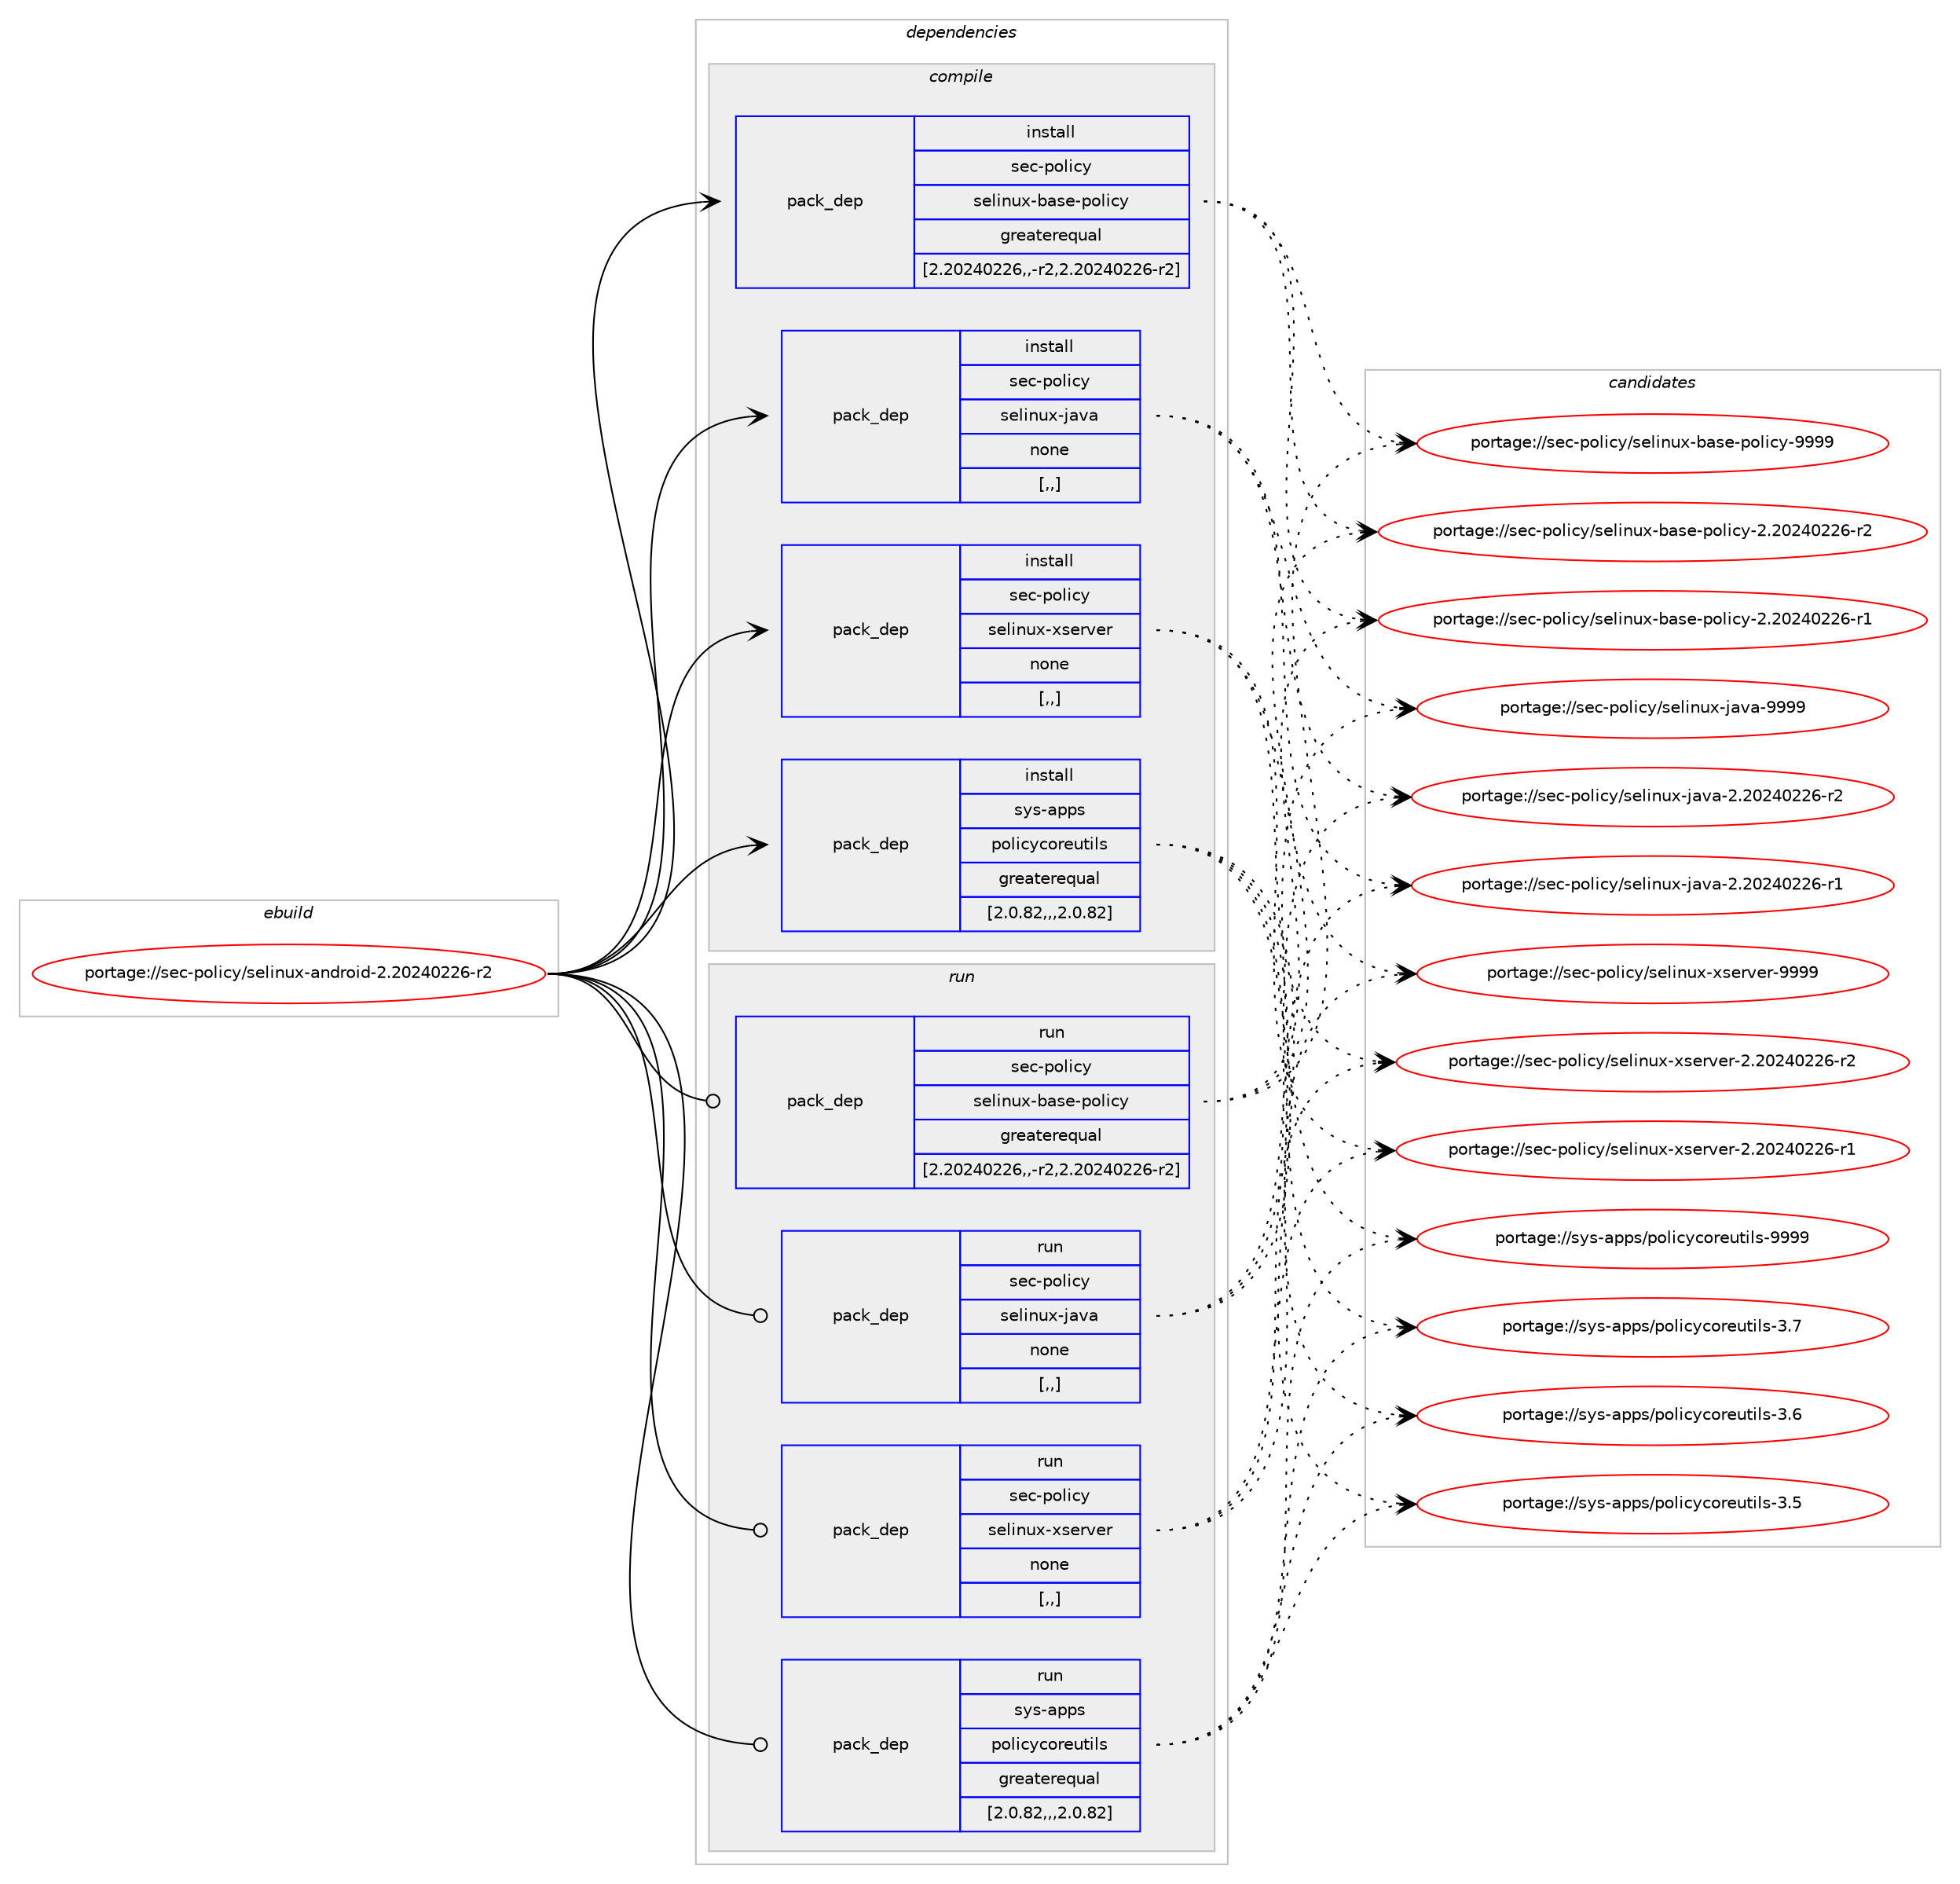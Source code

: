 digraph prolog {

# *************
# Graph options
# *************

newrank=true;
concentrate=true;
compound=true;
graph [rankdir=LR,fontname=Helvetica,fontsize=10,ranksep=1.5];#, ranksep=2.5, nodesep=0.2];
edge  [arrowhead=vee];
node  [fontname=Helvetica,fontsize=10];

# **********
# The ebuild
# **********

subgraph cluster_leftcol {
color=gray;
label=<<i>ebuild</i>>;
id [label="portage://sec-policy/selinux-android-2.20240226-r2", color=red, width=4, href="../sec-policy/selinux-android-2.20240226-r2.svg"];
}

# ****************
# The dependencies
# ****************

subgraph cluster_midcol {
color=gray;
label=<<i>dependencies</i>>;
subgraph cluster_compile {
fillcolor="#eeeeee";
style=filled;
label=<<i>compile</i>>;
subgraph pack301782 {
dependency415040 [label=<<TABLE BORDER="0" CELLBORDER="1" CELLSPACING="0" CELLPADDING="4" WIDTH="220"><TR><TD ROWSPAN="6" CELLPADDING="30">pack_dep</TD></TR><TR><TD WIDTH="110">install</TD></TR><TR><TD>sec-policy</TD></TR><TR><TD>selinux-base-policy</TD></TR><TR><TD>greaterequal</TD></TR><TR><TD>[2.20240226,,-r2,2.20240226-r2]</TD></TR></TABLE>>, shape=none, color=blue];
}
id:e -> dependency415040:w [weight=20,style="solid",arrowhead="vee"];
subgraph pack301783 {
dependency415041 [label=<<TABLE BORDER="0" CELLBORDER="1" CELLSPACING="0" CELLPADDING="4" WIDTH="220"><TR><TD ROWSPAN="6" CELLPADDING="30">pack_dep</TD></TR><TR><TD WIDTH="110">install</TD></TR><TR><TD>sec-policy</TD></TR><TR><TD>selinux-java</TD></TR><TR><TD>none</TD></TR><TR><TD>[,,]</TD></TR></TABLE>>, shape=none, color=blue];
}
id:e -> dependency415041:w [weight=20,style="solid",arrowhead="vee"];
subgraph pack301784 {
dependency415042 [label=<<TABLE BORDER="0" CELLBORDER="1" CELLSPACING="0" CELLPADDING="4" WIDTH="220"><TR><TD ROWSPAN="6" CELLPADDING="30">pack_dep</TD></TR><TR><TD WIDTH="110">install</TD></TR><TR><TD>sec-policy</TD></TR><TR><TD>selinux-xserver</TD></TR><TR><TD>none</TD></TR><TR><TD>[,,]</TD></TR></TABLE>>, shape=none, color=blue];
}
id:e -> dependency415042:w [weight=20,style="solid",arrowhead="vee"];
subgraph pack301785 {
dependency415043 [label=<<TABLE BORDER="0" CELLBORDER="1" CELLSPACING="0" CELLPADDING="4" WIDTH="220"><TR><TD ROWSPAN="6" CELLPADDING="30">pack_dep</TD></TR><TR><TD WIDTH="110">install</TD></TR><TR><TD>sys-apps</TD></TR><TR><TD>policycoreutils</TD></TR><TR><TD>greaterequal</TD></TR><TR><TD>[2.0.82,,,2.0.82]</TD></TR></TABLE>>, shape=none, color=blue];
}
id:e -> dependency415043:w [weight=20,style="solid",arrowhead="vee"];
}
subgraph cluster_compileandrun {
fillcolor="#eeeeee";
style=filled;
label=<<i>compile and run</i>>;
}
subgraph cluster_run {
fillcolor="#eeeeee";
style=filled;
label=<<i>run</i>>;
subgraph pack301786 {
dependency415044 [label=<<TABLE BORDER="0" CELLBORDER="1" CELLSPACING="0" CELLPADDING="4" WIDTH="220"><TR><TD ROWSPAN="6" CELLPADDING="30">pack_dep</TD></TR><TR><TD WIDTH="110">run</TD></TR><TR><TD>sec-policy</TD></TR><TR><TD>selinux-base-policy</TD></TR><TR><TD>greaterequal</TD></TR><TR><TD>[2.20240226,,-r2,2.20240226-r2]</TD></TR></TABLE>>, shape=none, color=blue];
}
id:e -> dependency415044:w [weight=20,style="solid",arrowhead="odot"];
subgraph pack301787 {
dependency415045 [label=<<TABLE BORDER="0" CELLBORDER="1" CELLSPACING="0" CELLPADDING="4" WIDTH="220"><TR><TD ROWSPAN="6" CELLPADDING="30">pack_dep</TD></TR><TR><TD WIDTH="110">run</TD></TR><TR><TD>sec-policy</TD></TR><TR><TD>selinux-java</TD></TR><TR><TD>none</TD></TR><TR><TD>[,,]</TD></TR></TABLE>>, shape=none, color=blue];
}
id:e -> dependency415045:w [weight=20,style="solid",arrowhead="odot"];
subgraph pack301788 {
dependency415046 [label=<<TABLE BORDER="0" CELLBORDER="1" CELLSPACING="0" CELLPADDING="4" WIDTH="220"><TR><TD ROWSPAN="6" CELLPADDING="30">pack_dep</TD></TR><TR><TD WIDTH="110">run</TD></TR><TR><TD>sec-policy</TD></TR><TR><TD>selinux-xserver</TD></TR><TR><TD>none</TD></TR><TR><TD>[,,]</TD></TR></TABLE>>, shape=none, color=blue];
}
id:e -> dependency415046:w [weight=20,style="solid",arrowhead="odot"];
subgraph pack301789 {
dependency415047 [label=<<TABLE BORDER="0" CELLBORDER="1" CELLSPACING="0" CELLPADDING="4" WIDTH="220"><TR><TD ROWSPAN="6" CELLPADDING="30">pack_dep</TD></TR><TR><TD WIDTH="110">run</TD></TR><TR><TD>sys-apps</TD></TR><TR><TD>policycoreutils</TD></TR><TR><TD>greaterequal</TD></TR><TR><TD>[2.0.82,,,2.0.82]</TD></TR></TABLE>>, shape=none, color=blue];
}
id:e -> dependency415047:w [weight=20,style="solid",arrowhead="odot"];
}
}

# **************
# The candidates
# **************

subgraph cluster_choices {
rank=same;
color=gray;
label=<<i>candidates</i>>;

subgraph choice301782 {
color=black;
nodesep=1;
choice1151019945112111108105991214711510110810511011712045989711510145112111108105991214557575757 [label="portage://sec-policy/selinux-base-policy-9999", color=red, width=4,href="../sec-policy/selinux-base-policy-9999.svg"];
choice11510199451121111081059912147115101108105110117120459897115101451121111081059912145504650485052485050544511450 [label="portage://sec-policy/selinux-base-policy-2.20240226-r2", color=red, width=4,href="../sec-policy/selinux-base-policy-2.20240226-r2.svg"];
choice11510199451121111081059912147115101108105110117120459897115101451121111081059912145504650485052485050544511449 [label="portage://sec-policy/selinux-base-policy-2.20240226-r1", color=red, width=4,href="../sec-policy/selinux-base-policy-2.20240226-r1.svg"];
dependency415040:e -> choice1151019945112111108105991214711510110810511011712045989711510145112111108105991214557575757:w [style=dotted,weight="100"];
dependency415040:e -> choice11510199451121111081059912147115101108105110117120459897115101451121111081059912145504650485052485050544511450:w [style=dotted,weight="100"];
dependency415040:e -> choice11510199451121111081059912147115101108105110117120459897115101451121111081059912145504650485052485050544511449:w [style=dotted,weight="100"];
}
subgraph choice301783 {
color=black;
nodesep=1;
choice115101994511211110810599121471151011081051101171204510697118974557575757 [label="portage://sec-policy/selinux-java-9999", color=red, width=4,href="../sec-policy/selinux-java-9999.svg"];
choice1151019945112111108105991214711510110810511011712045106971189745504650485052485050544511450 [label="portage://sec-policy/selinux-java-2.20240226-r2", color=red, width=4,href="../sec-policy/selinux-java-2.20240226-r2.svg"];
choice1151019945112111108105991214711510110810511011712045106971189745504650485052485050544511449 [label="portage://sec-policy/selinux-java-2.20240226-r1", color=red, width=4,href="../sec-policy/selinux-java-2.20240226-r1.svg"];
dependency415041:e -> choice115101994511211110810599121471151011081051101171204510697118974557575757:w [style=dotted,weight="100"];
dependency415041:e -> choice1151019945112111108105991214711510110810511011712045106971189745504650485052485050544511450:w [style=dotted,weight="100"];
dependency415041:e -> choice1151019945112111108105991214711510110810511011712045106971189745504650485052485050544511449:w [style=dotted,weight="100"];
}
subgraph choice301784 {
color=black;
nodesep=1;
choice11510199451121111081059912147115101108105110117120451201151011141181011144557575757 [label="portage://sec-policy/selinux-xserver-9999", color=red, width=4,href="../sec-policy/selinux-xserver-9999.svg"];
choice115101994511211110810599121471151011081051101171204512011510111411810111445504650485052485050544511450 [label="portage://sec-policy/selinux-xserver-2.20240226-r2", color=red, width=4,href="../sec-policy/selinux-xserver-2.20240226-r2.svg"];
choice115101994511211110810599121471151011081051101171204512011510111411810111445504650485052485050544511449 [label="portage://sec-policy/selinux-xserver-2.20240226-r1", color=red, width=4,href="../sec-policy/selinux-xserver-2.20240226-r1.svg"];
dependency415042:e -> choice11510199451121111081059912147115101108105110117120451201151011141181011144557575757:w [style=dotted,weight="100"];
dependency415042:e -> choice115101994511211110810599121471151011081051101171204512011510111411810111445504650485052485050544511450:w [style=dotted,weight="100"];
dependency415042:e -> choice115101994511211110810599121471151011081051101171204512011510111411810111445504650485052485050544511449:w [style=dotted,weight="100"];
}
subgraph choice301785 {
color=black;
nodesep=1;
choice11512111545971121121154711211110810599121991111141011171161051081154557575757 [label="portage://sys-apps/policycoreutils-9999", color=red, width=4,href="../sys-apps/policycoreutils-9999.svg"];
choice115121115459711211211547112111108105991219911111410111711610510811545514655 [label="portage://sys-apps/policycoreutils-3.7", color=red, width=4,href="../sys-apps/policycoreutils-3.7.svg"];
choice115121115459711211211547112111108105991219911111410111711610510811545514654 [label="portage://sys-apps/policycoreutils-3.6", color=red, width=4,href="../sys-apps/policycoreutils-3.6.svg"];
choice115121115459711211211547112111108105991219911111410111711610510811545514653 [label="portage://sys-apps/policycoreutils-3.5", color=red, width=4,href="../sys-apps/policycoreutils-3.5.svg"];
dependency415043:e -> choice11512111545971121121154711211110810599121991111141011171161051081154557575757:w [style=dotted,weight="100"];
dependency415043:e -> choice115121115459711211211547112111108105991219911111410111711610510811545514655:w [style=dotted,weight="100"];
dependency415043:e -> choice115121115459711211211547112111108105991219911111410111711610510811545514654:w [style=dotted,weight="100"];
dependency415043:e -> choice115121115459711211211547112111108105991219911111410111711610510811545514653:w [style=dotted,weight="100"];
}
subgraph choice301786 {
color=black;
nodesep=1;
choice1151019945112111108105991214711510110810511011712045989711510145112111108105991214557575757 [label="portage://sec-policy/selinux-base-policy-9999", color=red, width=4,href="../sec-policy/selinux-base-policy-9999.svg"];
choice11510199451121111081059912147115101108105110117120459897115101451121111081059912145504650485052485050544511450 [label="portage://sec-policy/selinux-base-policy-2.20240226-r2", color=red, width=4,href="../sec-policy/selinux-base-policy-2.20240226-r2.svg"];
choice11510199451121111081059912147115101108105110117120459897115101451121111081059912145504650485052485050544511449 [label="portage://sec-policy/selinux-base-policy-2.20240226-r1", color=red, width=4,href="../sec-policy/selinux-base-policy-2.20240226-r1.svg"];
dependency415044:e -> choice1151019945112111108105991214711510110810511011712045989711510145112111108105991214557575757:w [style=dotted,weight="100"];
dependency415044:e -> choice11510199451121111081059912147115101108105110117120459897115101451121111081059912145504650485052485050544511450:w [style=dotted,weight="100"];
dependency415044:e -> choice11510199451121111081059912147115101108105110117120459897115101451121111081059912145504650485052485050544511449:w [style=dotted,weight="100"];
}
subgraph choice301787 {
color=black;
nodesep=1;
choice115101994511211110810599121471151011081051101171204510697118974557575757 [label="portage://sec-policy/selinux-java-9999", color=red, width=4,href="../sec-policy/selinux-java-9999.svg"];
choice1151019945112111108105991214711510110810511011712045106971189745504650485052485050544511450 [label="portage://sec-policy/selinux-java-2.20240226-r2", color=red, width=4,href="../sec-policy/selinux-java-2.20240226-r2.svg"];
choice1151019945112111108105991214711510110810511011712045106971189745504650485052485050544511449 [label="portage://sec-policy/selinux-java-2.20240226-r1", color=red, width=4,href="../sec-policy/selinux-java-2.20240226-r1.svg"];
dependency415045:e -> choice115101994511211110810599121471151011081051101171204510697118974557575757:w [style=dotted,weight="100"];
dependency415045:e -> choice1151019945112111108105991214711510110810511011712045106971189745504650485052485050544511450:w [style=dotted,weight="100"];
dependency415045:e -> choice1151019945112111108105991214711510110810511011712045106971189745504650485052485050544511449:w [style=dotted,weight="100"];
}
subgraph choice301788 {
color=black;
nodesep=1;
choice11510199451121111081059912147115101108105110117120451201151011141181011144557575757 [label="portage://sec-policy/selinux-xserver-9999", color=red, width=4,href="../sec-policy/selinux-xserver-9999.svg"];
choice115101994511211110810599121471151011081051101171204512011510111411810111445504650485052485050544511450 [label="portage://sec-policy/selinux-xserver-2.20240226-r2", color=red, width=4,href="../sec-policy/selinux-xserver-2.20240226-r2.svg"];
choice115101994511211110810599121471151011081051101171204512011510111411810111445504650485052485050544511449 [label="portage://sec-policy/selinux-xserver-2.20240226-r1", color=red, width=4,href="../sec-policy/selinux-xserver-2.20240226-r1.svg"];
dependency415046:e -> choice11510199451121111081059912147115101108105110117120451201151011141181011144557575757:w [style=dotted,weight="100"];
dependency415046:e -> choice115101994511211110810599121471151011081051101171204512011510111411810111445504650485052485050544511450:w [style=dotted,weight="100"];
dependency415046:e -> choice115101994511211110810599121471151011081051101171204512011510111411810111445504650485052485050544511449:w [style=dotted,weight="100"];
}
subgraph choice301789 {
color=black;
nodesep=1;
choice11512111545971121121154711211110810599121991111141011171161051081154557575757 [label="portage://sys-apps/policycoreutils-9999", color=red, width=4,href="../sys-apps/policycoreutils-9999.svg"];
choice115121115459711211211547112111108105991219911111410111711610510811545514655 [label="portage://sys-apps/policycoreutils-3.7", color=red, width=4,href="../sys-apps/policycoreutils-3.7.svg"];
choice115121115459711211211547112111108105991219911111410111711610510811545514654 [label="portage://sys-apps/policycoreutils-3.6", color=red, width=4,href="../sys-apps/policycoreutils-3.6.svg"];
choice115121115459711211211547112111108105991219911111410111711610510811545514653 [label="portage://sys-apps/policycoreutils-3.5", color=red, width=4,href="../sys-apps/policycoreutils-3.5.svg"];
dependency415047:e -> choice11512111545971121121154711211110810599121991111141011171161051081154557575757:w [style=dotted,weight="100"];
dependency415047:e -> choice115121115459711211211547112111108105991219911111410111711610510811545514655:w [style=dotted,weight="100"];
dependency415047:e -> choice115121115459711211211547112111108105991219911111410111711610510811545514654:w [style=dotted,weight="100"];
dependency415047:e -> choice115121115459711211211547112111108105991219911111410111711610510811545514653:w [style=dotted,weight="100"];
}
}

}
